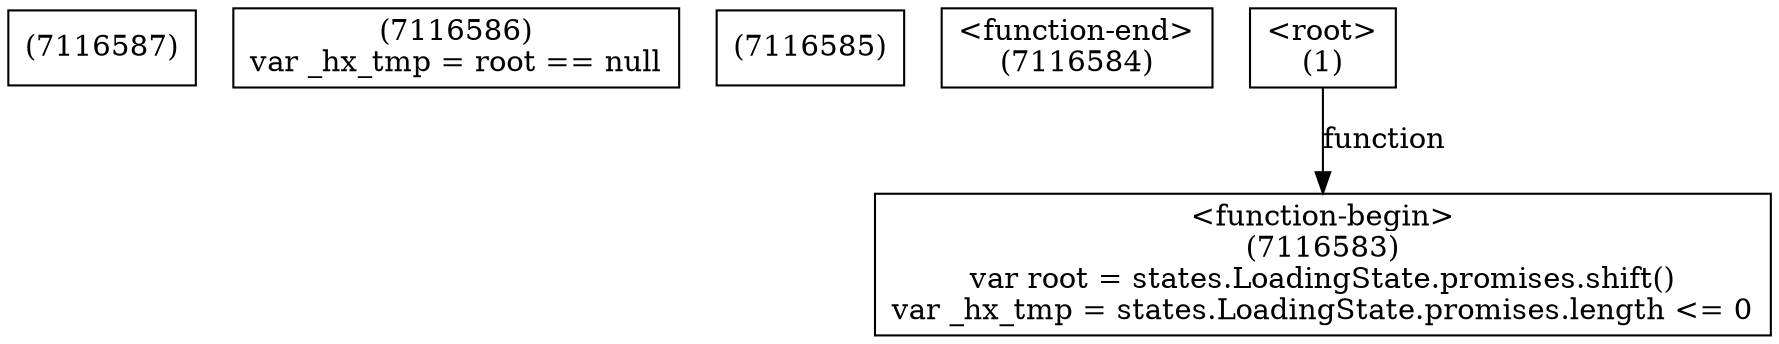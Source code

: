 digraph graphname {
n7116587 [shape=box,label="(7116587)"];
n7116586 [shape=box,label="(7116586)\nvar _hx_tmp = root == null"];
n7116585 [shape=box,label="(7116585)"];
n7116584 [shape=box,label="<function-end>
(7116584)"];
n7116583 [shape=box,label="<function-begin>
(7116583)\nvar root = states.LoadingState.promises.shift()\nvar _hx_tmp = states.LoadingState.promises.length <= 0"];
n1 [shape=box,label="<root>
(1)"];
n1 -> n7116583[label="function"];
}
